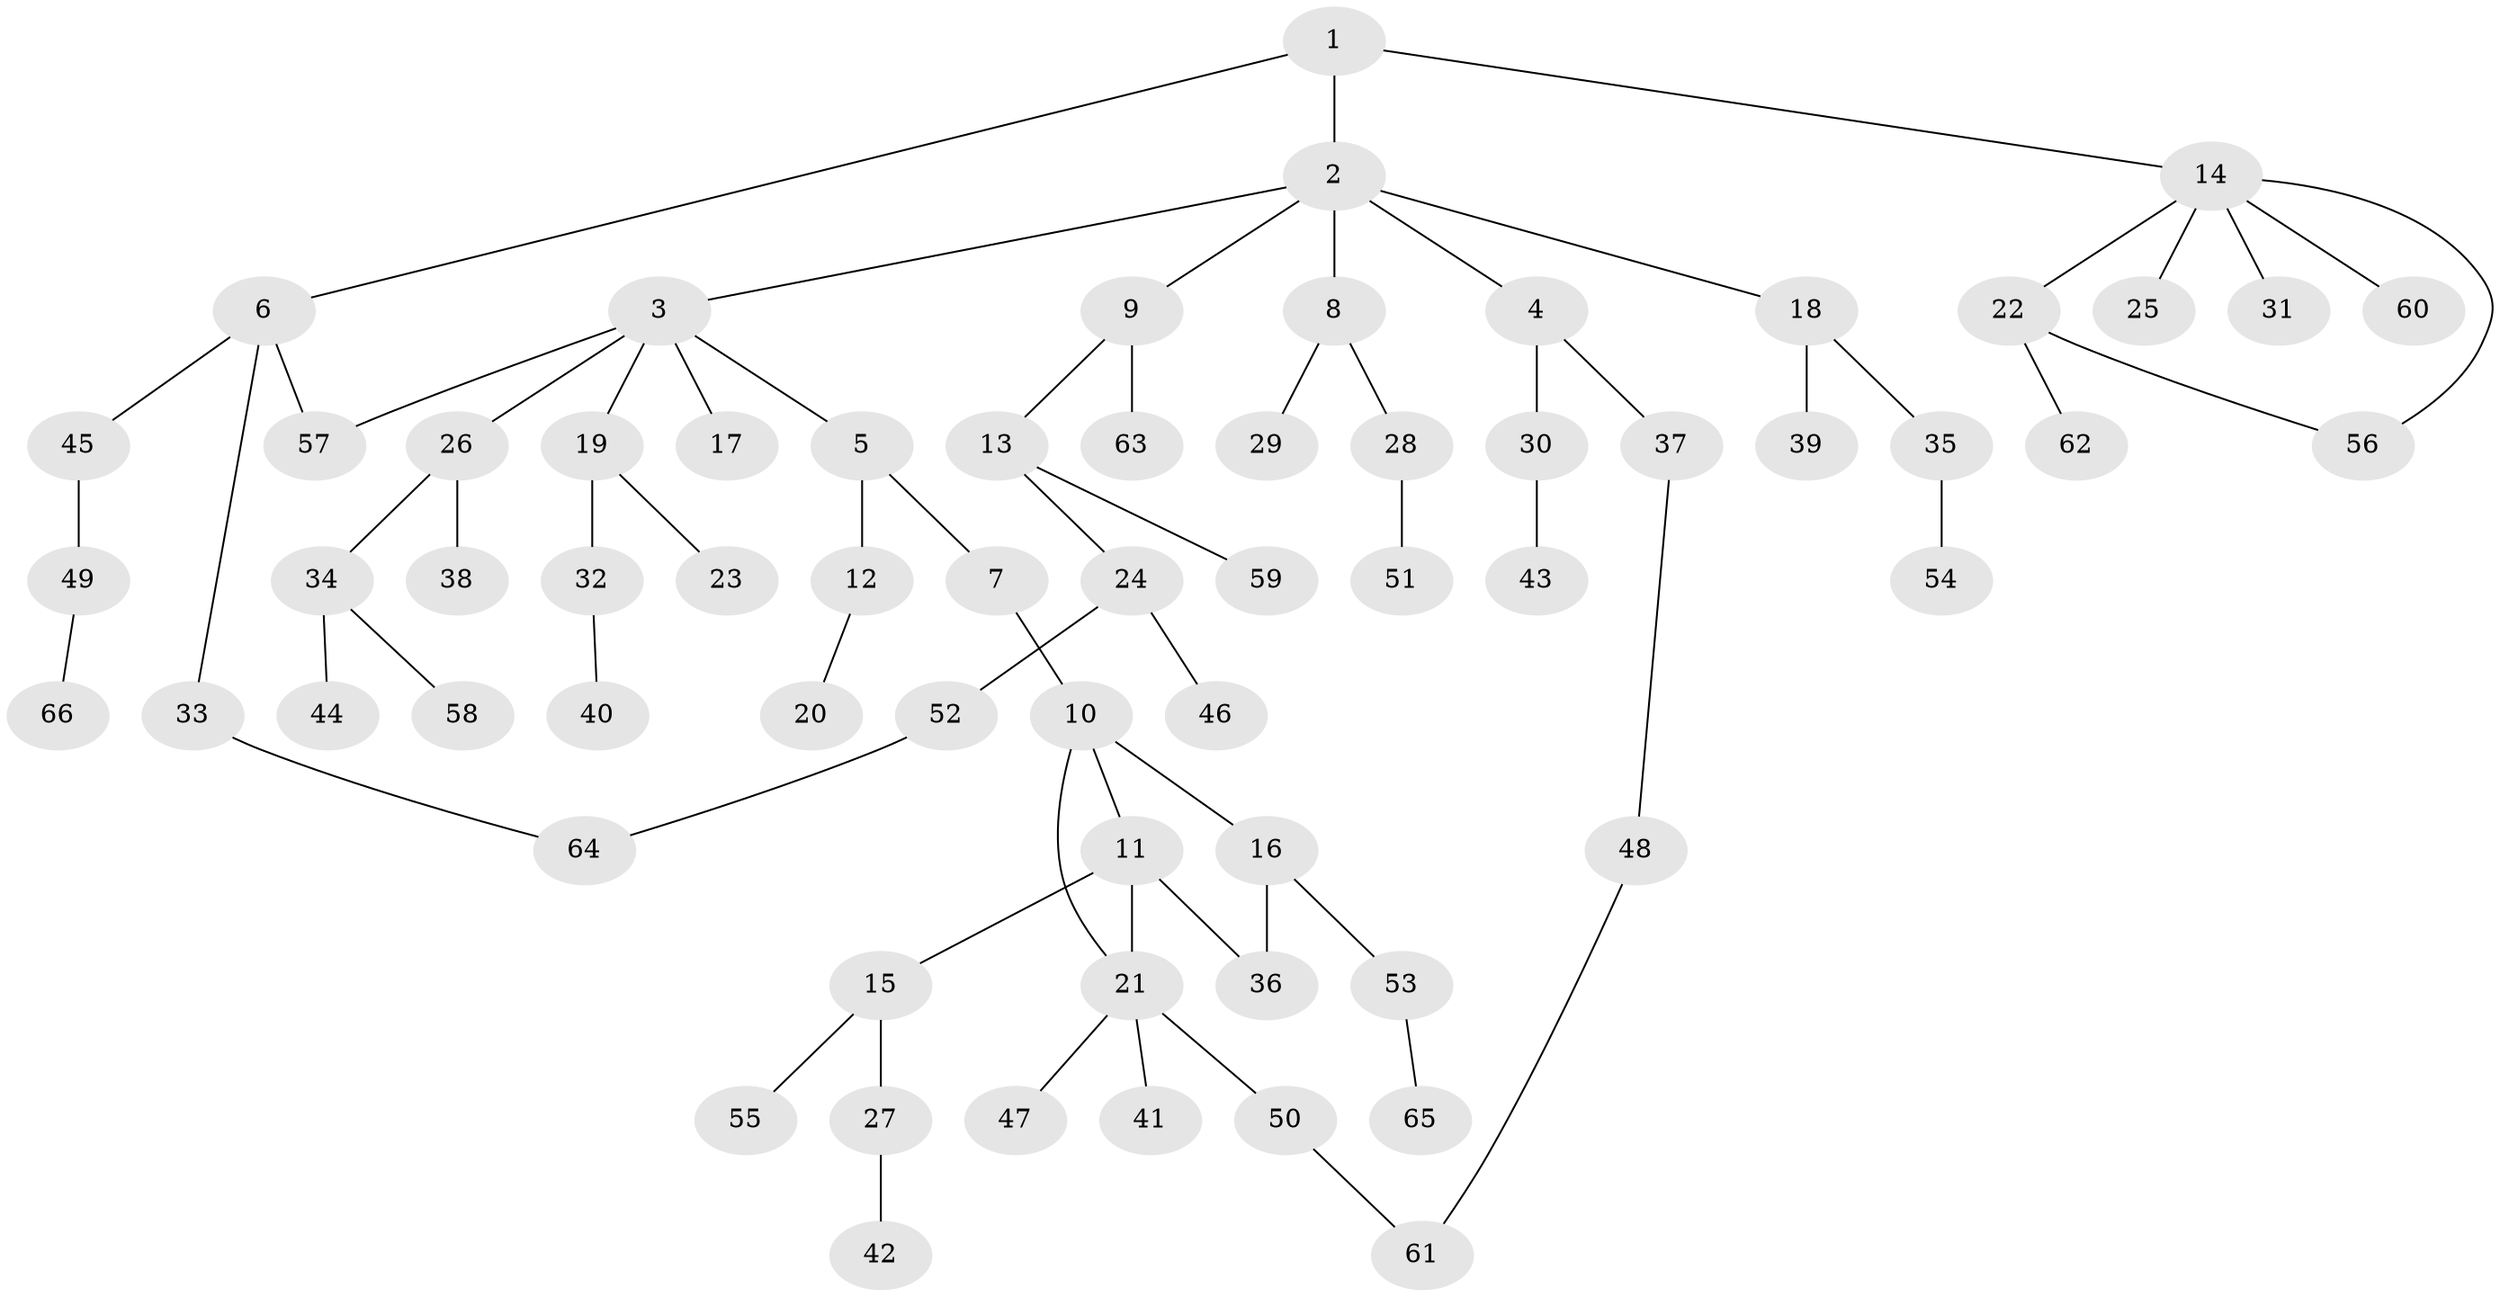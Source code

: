 // Generated by graph-tools (version 1.1) at 2025/25/03/09/25 03:25:33]
// undirected, 66 vertices, 71 edges
graph export_dot {
graph [start="1"]
  node [color=gray90,style=filled];
  1;
  2;
  3;
  4;
  5;
  6;
  7;
  8;
  9;
  10;
  11;
  12;
  13;
  14;
  15;
  16;
  17;
  18;
  19;
  20;
  21;
  22;
  23;
  24;
  25;
  26;
  27;
  28;
  29;
  30;
  31;
  32;
  33;
  34;
  35;
  36;
  37;
  38;
  39;
  40;
  41;
  42;
  43;
  44;
  45;
  46;
  47;
  48;
  49;
  50;
  51;
  52;
  53;
  54;
  55;
  56;
  57;
  58;
  59;
  60;
  61;
  62;
  63;
  64;
  65;
  66;
  1 -- 2;
  1 -- 6;
  1 -- 14;
  2 -- 3;
  2 -- 4;
  2 -- 8;
  2 -- 9;
  2 -- 18;
  3 -- 5;
  3 -- 17;
  3 -- 19;
  3 -- 26;
  3 -- 57;
  4 -- 30;
  4 -- 37;
  5 -- 7;
  5 -- 12;
  6 -- 33;
  6 -- 45;
  6 -- 57;
  7 -- 10;
  8 -- 28;
  8 -- 29;
  9 -- 13;
  9 -- 63;
  10 -- 11;
  10 -- 16;
  10 -- 21;
  11 -- 15;
  11 -- 21;
  11 -- 36;
  12 -- 20;
  13 -- 24;
  13 -- 59;
  14 -- 22;
  14 -- 25;
  14 -- 31;
  14 -- 56;
  14 -- 60;
  15 -- 27;
  15 -- 55;
  16 -- 36;
  16 -- 53;
  18 -- 35;
  18 -- 39;
  19 -- 23;
  19 -- 32;
  21 -- 41;
  21 -- 47;
  21 -- 50;
  22 -- 62;
  22 -- 56;
  24 -- 46;
  24 -- 52;
  26 -- 34;
  26 -- 38;
  27 -- 42;
  28 -- 51;
  30 -- 43;
  32 -- 40;
  33 -- 64;
  34 -- 44;
  34 -- 58;
  35 -- 54;
  37 -- 48;
  45 -- 49;
  48 -- 61;
  49 -- 66;
  50 -- 61;
  52 -- 64;
  53 -- 65;
}
